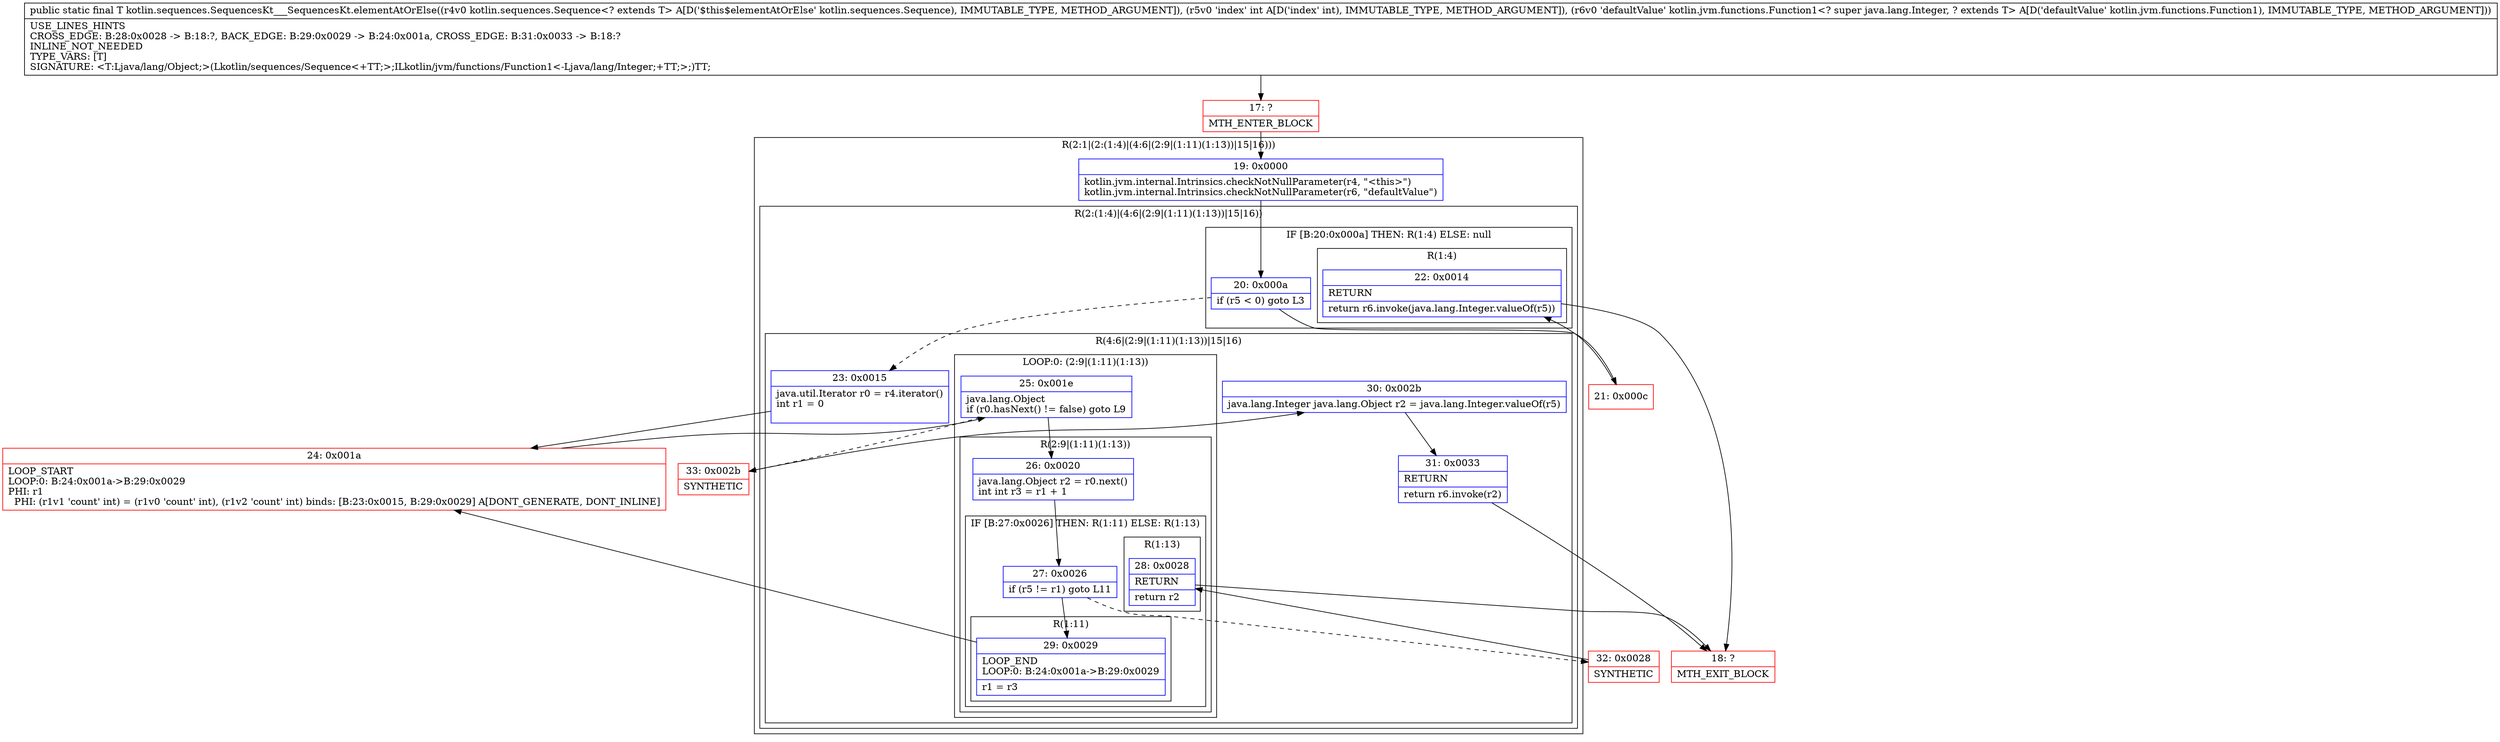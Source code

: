 digraph "CFG forkotlin.sequences.SequencesKt___SequencesKt.elementAtOrElse(Lkotlin\/sequences\/Sequence;ILkotlin\/jvm\/functions\/Function1;)Ljava\/lang\/Object;" {
subgraph cluster_Region_736368550 {
label = "R(2:1|(2:(1:4)|(4:6|(2:9|(1:11)(1:13))|15|16)))";
node [shape=record,color=blue];
Node_19 [shape=record,label="{19\:\ 0x0000|kotlin.jvm.internal.Intrinsics.checkNotNullParameter(r4, \"\<this\>\")\lkotlin.jvm.internal.Intrinsics.checkNotNullParameter(r6, \"defaultValue\")\l}"];
subgraph cluster_Region_1200931971 {
label = "R(2:(1:4)|(4:6|(2:9|(1:11)(1:13))|15|16))";
node [shape=record,color=blue];
subgraph cluster_IfRegion_554343307 {
label = "IF [B:20:0x000a] THEN: R(1:4) ELSE: null";
node [shape=record,color=blue];
Node_20 [shape=record,label="{20\:\ 0x000a|if (r5 \< 0) goto L3\l}"];
subgraph cluster_Region_1129395351 {
label = "R(1:4)";
node [shape=record,color=blue];
Node_22 [shape=record,label="{22\:\ 0x0014|RETURN\l|return r6.invoke(java.lang.Integer.valueOf(r5))\l}"];
}
}
subgraph cluster_Region_1458871314 {
label = "R(4:6|(2:9|(1:11)(1:13))|15|16)";
node [shape=record,color=blue];
Node_23 [shape=record,label="{23\:\ 0x0015|java.util.Iterator r0 = r4.iterator()\lint r1 = 0\l\l}"];
subgraph cluster_LoopRegion_1208173180 {
label = "LOOP:0: (2:9|(1:11)(1:13))";
node [shape=record,color=blue];
Node_25 [shape=record,label="{25\:\ 0x001e|java.lang.Object \lif (r0.hasNext() != false) goto L9\l}"];
subgraph cluster_Region_1063877663 {
label = "R(2:9|(1:11)(1:13))";
node [shape=record,color=blue];
Node_26 [shape=record,label="{26\:\ 0x0020|java.lang.Object r2 = r0.next()\lint int r3 = r1 + 1\l}"];
subgraph cluster_IfRegion_1728278520 {
label = "IF [B:27:0x0026] THEN: R(1:11) ELSE: R(1:13)";
node [shape=record,color=blue];
Node_27 [shape=record,label="{27\:\ 0x0026|if (r5 != r1) goto L11\l}"];
subgraph cluster_Region_1225144256 {
label = "R(1:11)";
node [shape=record,color=blue];
Node_29 [shape=record,label="{29\:\ 0x0029|LOOP_END\lLOOP:0: B:24:0x001a\-\>B:29:0x0029\l|r1 = r3\l}"];
}
subgraph cluster_Region_693249827 {
label = "R(1:13)";
node [shape=record,color=blue];
Node_28 [shape=record,label="{28\:\ 0x0028|RETURN\l|return r2\l}"];
}
}
}
}
Node_30 [shape=record,label="{30\:\ 0x002b|java.lang.Integer java.lang.Object r2 = java.lang.Integer.valueOf(r5)\l}"];
Node_31 [shape=record,label="{31\:\ 0x0033|RETURN\l|return r6.invoke(r2)\l}"];
}
}
}
Node_17 [shape=record,color=red,label="{17\:\ ?|MTH_ENTER_BLOCK\l}"];
Node_21 [shape=record,color=red,label="{21\:\ 0x000c}"];
Node_18 [shape=record,color=red,label="{18\:\ ?|MTH_EXIT_BLOCK\l}"];
Node_24 [shape=record,color=red,label="{24\:\ 0x001a|LOOP_START\lLOOP:0: B:24:0x001a\-\>B:29:0x0029\lPHI: r1 \l  PHI: (r1v1 'count' int) = (r1v0 'count' int), (r1v2 'count' int) binds: [B:23:0x0015, B:29:0x0029] A[DONT_GENERATE, DONT_INLINE]\l}"];
Node_32 [shape=record,color=red,label="{32\:\ 0x0028|SYNTHETIC\l}"];
Node_33 [shape=record,color=red,label="{33\:\ 0x002b|SYNTHETIC\l}"];
MethodNode[shape=record,label="{public static final T kotlin.sequences.SequencesKt___SequencesKt.elementAtOrElse((r4v0 kotlin.sequences.Sequence\<? extends T\> A[D('$this$elementAtOrElse' kotlin.sequences.Sequence), IMMUTABLE_TYPE, METHOD_ARGUMENT]), (r5v0 'index' int A[D('index' int), IMMUTABLE_TYPE, METHOD_ARGUMENT]), (r6v0 'defaultValue' kotlin.jvm.functions.Function1\<? super java.lang.Integer, ? extends T\> A[D('defaultValue' kotlin.jvm.functions.Function1), IMMUTABLE_TYPE, METHOD_ARGUMENT]))  | USE_LINES_HINTS\lCROSS_EDGE: B:28:0x0028 \-\> B:18:?, BACK_EDGE: B:29:0x0029 \-\> B:24:0x001a, CROSS_EDGE: B:31:0x0033 \-\> B:18:?\lINLINE_NOT_NEEDED\lTYPE_VARS: [T]\lSIGNATURE: \<T:Ljava\/lang\/Object;\>(Lkotlin\/sequences\/Sequence\<+TT;\>;ILkotlin\/jvm\/functions\/Function1\<\-Ljava\/lang\/Integer;+TT;\>;)TT;\l}"];
MethodNode -> Node_17;Node_19 -> Node_20;
Node_20 -> Node_21;
Node_20 -> Node_23[style=dashed];
Node_22 -> Node_18;
Node_23 -> Node_24;
Node_25 -> Node_26;
Node_25 -> Node_33[style=dashed];
Node_26 -> Node_27;
Node_27 -> Node_29;
Node_27 -> Node_32[style=dashed];
Node_29 -> Node_24;
Node_28 -> Node_18;
Node_30 -> Node_31;
Node_31 -> Node_18;
Node_17 -> Node_19;
Node_21 -> Node_22;
Node_24 -> Node_25;
Node_32 -> Node_28;
Node_33 -> Node_30;
}

